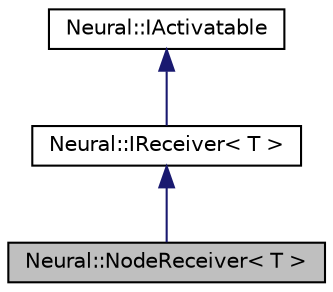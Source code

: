 digraph G
{
  edge [fontname="Helvetica",fontsize="10",labelfontname="Helvetica",labelfontsize="10"];
  node [fontname="Helvetica",fontsize="10",shape=record];
  Node1 [label="Neural::NodeReceiver\< T \>",height=0.2,width=0.4,color="black", fillcolor="grey75", style="filled" fontcolor="black"];
  Node2 -> Node1 [dir=back,color="midnightblue",fontsize="10",style="solid"];
  Node2 [label="Neural::IReceiver\< T \>",height=0.2,width=0.4,color="black", fillcolor="white", style="filled",URL="$class_neural_1_1_i_receiver.html"];
  Node3 -> Node2 [dir=back,color="midnightblue",fontsize="10",style="solid"];
  Node3 [label="Neural::IActivatable",height=0.2,width=0.4,color="black", fillcolor="white", style="filled",URL="$class_neural_1_1_i_activatable.html"];
}
